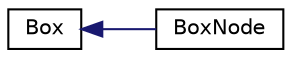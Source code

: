 digraph "Graphical Class Hierarchy"
{
 // INTERACTIVE_SVG=YES
  bgcolor="transparent";
  edge [fontname="Helvetica",fontsize="10",labelfontname="Helvetica",labelfontsize="10"];
  node [fontname="Helvetica",fontsize="10",shape=record];
  rankdir="LR";
  Node1 [label="Box",height=0.2,width=0.4,color="black",URL="$class_box.html"];
  Node1 -> Node2 [dir="back",color="midnightblue",fontsize="10",style="solid",fontname="Helvetica"];
  Node2 [label="BoxNode",height=0.2,width=0.4,color="black",URL="$class_box_node.html"];
}
